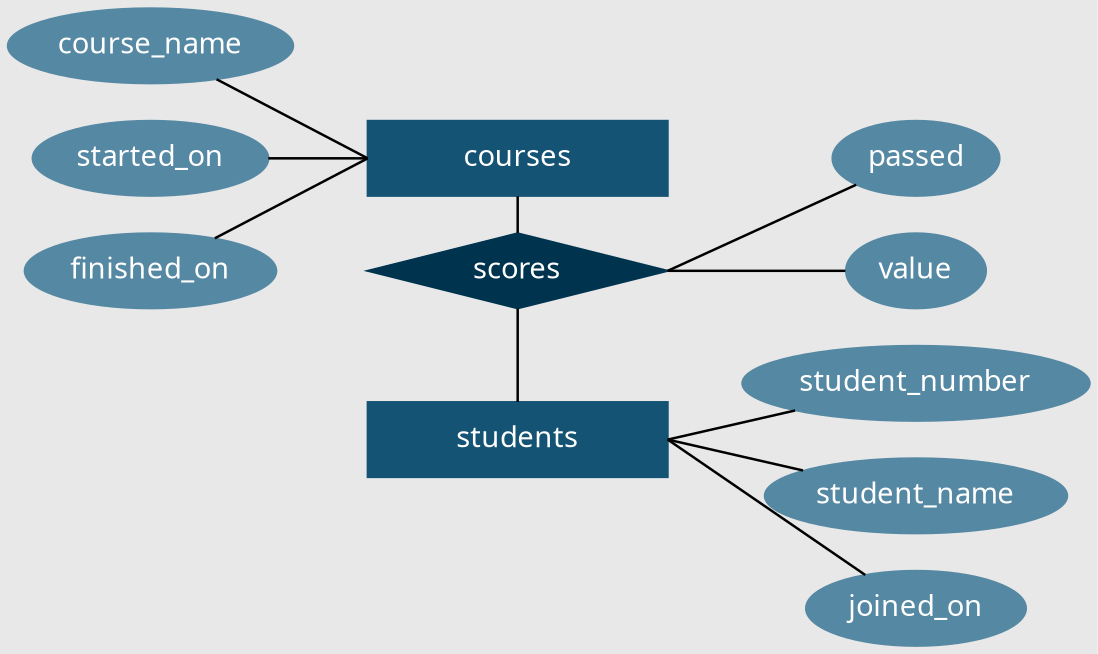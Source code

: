 graph ER_Diagram {
  rankdir="LR";
  bgcolor="#e8e8e8";
  compound=true;
  splines=false;

  node [fontname="Helvetia"; fontcolor="#ffffff"]

  node [shape=ellipse, style=filled, color="#5588a3"];
  student_number; student_name; joined_on;
  course_name; started_on; finished_on;
  value; passed;

  node [shape=box, style=filled, color="#145374", width=2];
  courses; students;

  node [shape=diamond, color="#00334e"];
  scores;

  edge[color="#000000", penwidth=1.2];
  {course_name; started_on; finished_on} -- courses:w ;
  scores:e -- {value; passed};
  students:e -- {student_number; student_name; joined_on};
  {
    rank=same
    courses -- scores -- students;
  }
}
